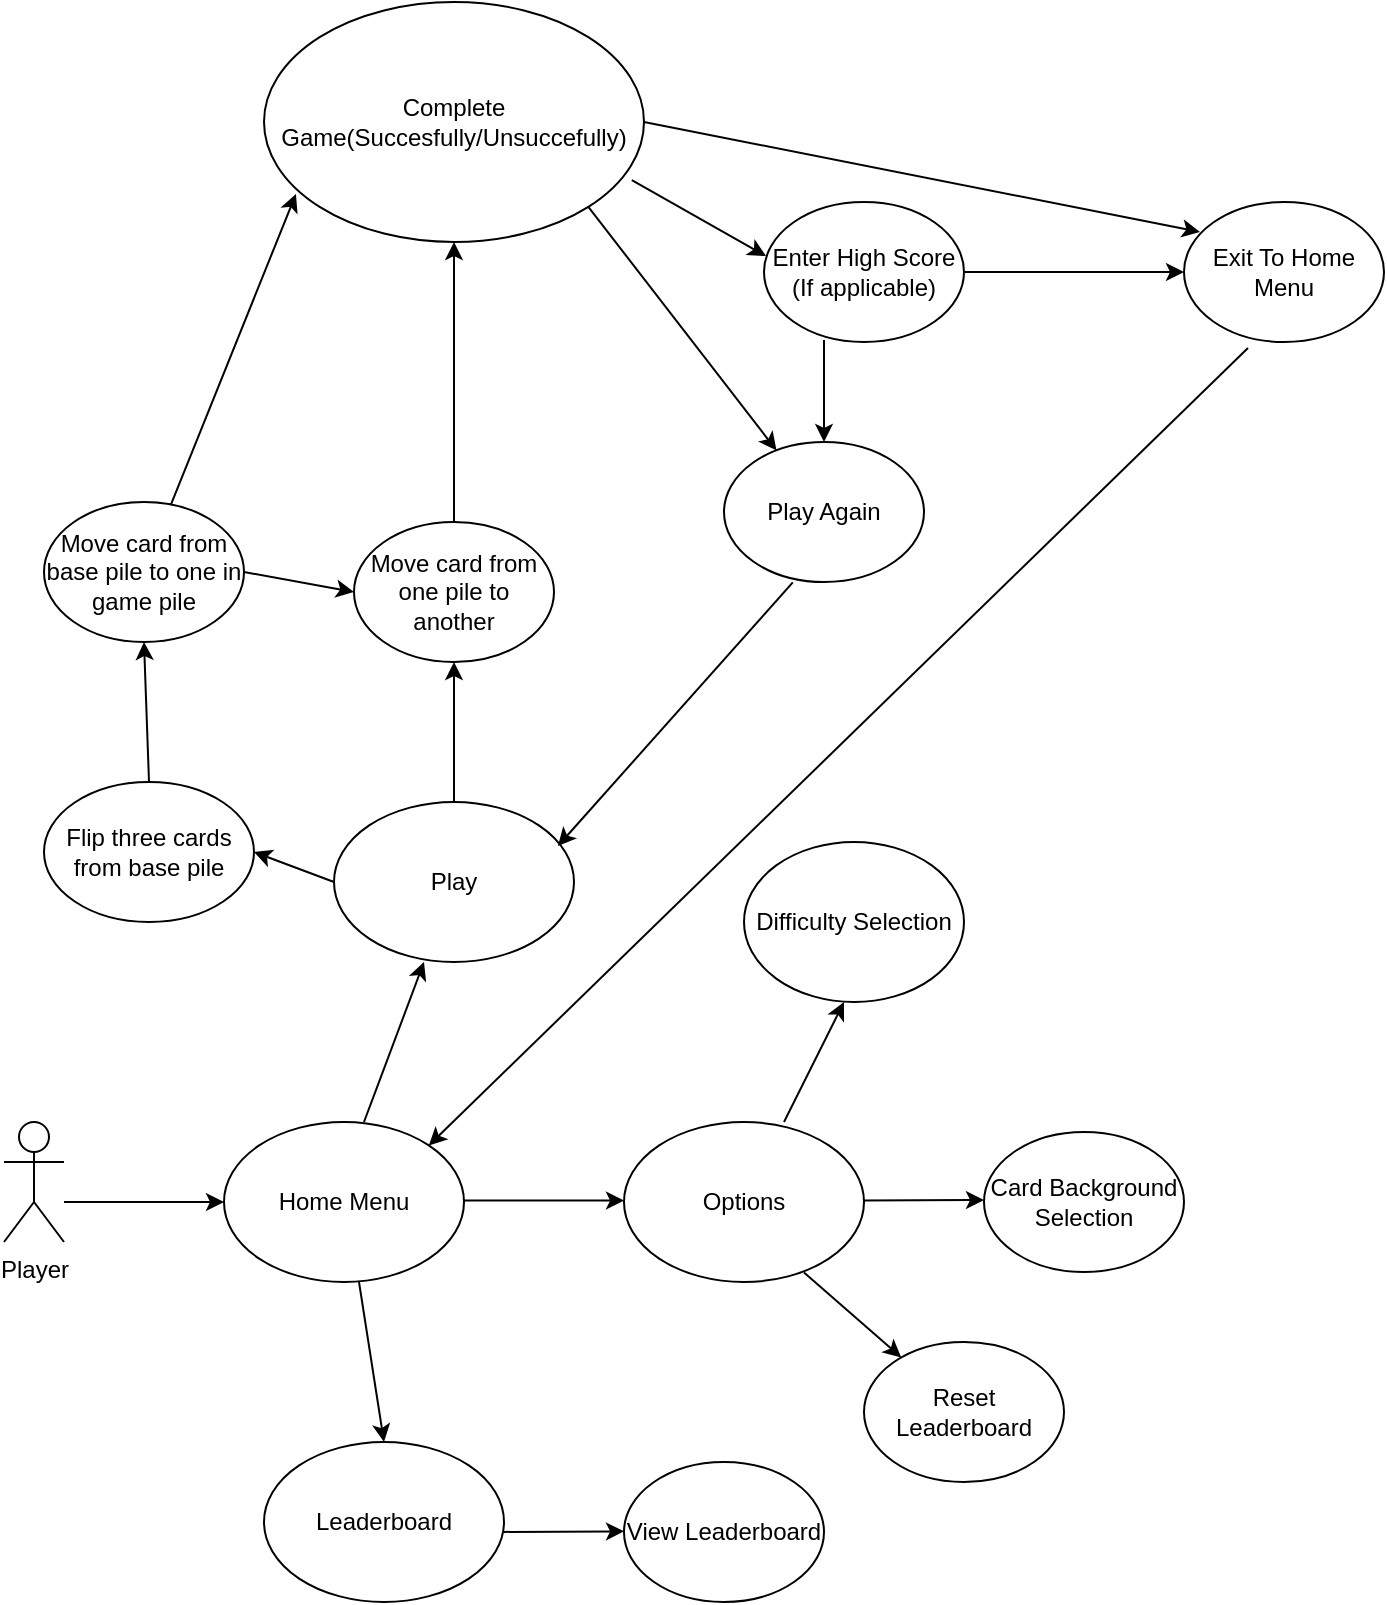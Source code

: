 <mxfile version="13.7.9" type="device"><diagram id="Lm20Vlyd9jjh0LHTympS" name="Page-1"><mxGraphModel dx="2062" dy="1192" grid="1" gridSize="10" guides="1" tooltips="1" connect="1" arrows="1" fold="1" page="1" pageScale="1" pageWidth="850" pageHeight="1100" math="0" shadow="0"><root><mxCell id="0"/><mxCell id="1" parent="0"/><mxCell id="-c5yfJzN1p5UyOtg_yIn-1" value="Player&lt;br&gt;" style="shape=umlActor;verticalLabelPosition=bottom;verticalAlign=top;html=1;outlineConnect=0;" parent="1" vertex="1"><mxGeometry x="140" y="690" width="30" height="60" as="geometry"/></mxCell><mxCell id="-c5yfJzN1p5UyOtg_yIn-4" value="" style="endArrow=classic;html=1;" parent="1" edge="1"><mxGeometry width="50" height="50" relative="1" as="geometry"><mxPoint x="170" y="730" as="sourcePoint"/><mxPoint x="250" y="730" as="targetPoint"/></mxGeometry></mxCell><mxCell id="-c5yfJzN1p5UyOtg_yIn-5" value="Home Menu" style="ellipse;whiteSpace=wrap;html=1;" parent="1" vertex="1"><mxGeometry x="250" y="690" width="120" height="80" as="geometry"/></mxCell><mxCell id="-c5yfJzN1p5UyOtg_yIn-6" value="" style="endArrow=classic;html=1;" parent="1" edge="1"><mxGeometry width="50" height="50" relative="1" as="geometry"><mxPoint x="320" y="690" as="sourcePoint"/><mxPoint x="350" y="610" as="targetPoint"/></mxGeometry></mxCell><mxCell id="-c5yfJzN1p5UyOtg_yIn-7" value="Play" style="ellipse;whiteSpace=wrap;html=1;" parent="1" vertex="1"><mxGeometry x="305" y="530" width="120" height="80" as="geometry"/></mxCell><mxCell id="-c5yfJzN1p5UyOtg_yIn-8" value="" style="endArrow=classic;html=1;entryX=1;entryY=0.5;entryDx=0;entryDy=0;exitX=0;exitY=0.5;exitDx=0;exitDy=0;" parent="1" edge="1" target="-c5yfJzN1p5UyOtg_yIn-9" source="-c5yfJzN1p5UyOtg_yIn-7"><mxGeometry width="50" height="50" relative="1" as="geometry"><mxPoint x="340" y="530" as="sourcePoint"/><mxPoint x="310" y="470" as="targetPoint"/></mxGeometry></mxCell><mxCell id="-c5yfJzN1p5UyOtg_yIn-9" value="Flip three cards from base pile" style="ellipse;whiteSpace=wrap;html=1;" parent="1" vertex="1"><mxGeometry x="160" y="520" width="105" height="70" as="geometry"/></mxCell><mxCell id="-c5yfJzN1p5UyOtg_yIn-10" value="" style="endArrow=classic;html=1;entryX=0.5;entryY=1;entryDx=0;entryDy=0;exitX=0.5;exitY=0;exitDx=0;exitDy=0;" parent="1" edge="1" target="-c5yfJzN1p5UyOtg_yIn-11" source="-c5yfJzN1p5UyOtg_yIn-7"><mxGeometry width="50" height="50" relative="1" as="geometry"><mxPoint x="390" y="530" as="sourcePoint"/><mxPoint x="420" y="460" as="targetPoint"/></mxGeometry></mxCell><mxCell id="-c5yfJzN1p5UyOtg_yIn-11" value="Move card from one pile to another" style="ellipse;whiteSpace=wrap;html=1;" parent="1" vertex="1"><mxGeometry x="315" y="390" width="100" height="70" as="geometry"/></mxCell><mxCell id="-c5yfJzN1p5UyOtg_yIn-13" value="Move card from base pile to one in game pile" style="ellipse;whiteSpace=wrap;html=1;" parent="1" vertex="1"><mxGeometry x="160" y="380" width="100" height="70" as="geometry"/></mxCell><mxCell id="-c5yfJzN1p5UyOtg_yIn-15" value="" style="endArrow=classic;html=1;entryX=0.5;entryY=1;entryDx=0;entryDy=0;exitX=0.5;exitY=0;exitDx=0;exitDy=0;" parent="1" edge="1" target="-c5yfJzN1p5UyOtg_yIn-13" source="-c5yfJzN1p5UyOtg_yIn-9"><mxGeometry width="50" height="50" relative="1" as="geometry"><mxPoint x="290" y="400" as="sourcePoint"/><mxPoint x="260" y="340" as="targetPoint"/></mxGeometry></mxCell><mxCell id="-c5yfJzN1p5UyOtg_yIn-16" value="Options" style="ellipse;whiteSpace=wrap;html=1;" parent="1" vertex="1"><mxGeometry x="450" y="690" width="120" height="80" as="geometry"/></mxCell><mxCell id="-c5yfJzN1p5UyOtg_yIn-17" value="Leaderboard" style="ellipse;whiteSpace=wrap;html=1;" parent="1" vertex="1"><mxGeometry x="270" y="850" width="120" height="80" as="geometry"/></mxCell><mxCell id="-c5yfJzN1p5UyOtg_yIn-18" value="" style="endArrow=classic;html=1;" parent="1" edge="1"><mxGeometry width="50" height="50" relative="1" as="geometry"><mxPoint x="370" y="729.29" as="sourcePoint"/><mxPoint x="450" y="729.29" as="targetPoint"/></mxGeometry></mxCell><mxCell id="-c5yfJzN1p5UyOtg_yIn-19" value="" style="endArrow=classic;html=1;" parent="1" edge="1"><mxGeometry width="50" height="50" relative="1" as="geometry"><mxPoint x="317.5" y="770" as="sourcePoint"/><mxPoint x="330" y="850" as="targetPoint"/></mxGeometry></mxCell><mxCell id="-c5yfJzN1p5UyOtg_yIn-20" value="Difficulty Selection" style="ellipse;whiteSpace=wrap;html=1;" parent="1" vertex="1"><mxGeometry x="510" y="550" width="110" height="80" as="geometry"/></mxCell><mxCell id="-c5yfJzN1p5UyOtg_yIn-21" value="Card Background Selection" style="ellipse;whiteSpace=wrap;html=1;" parent="1" vertex="1"><mxGeometry x="630" y="695" width="100" height="70" as="geometry"/></mxCell><mxCell id="-c5yfJzN1p5UyOtg_yIn-22" value="" style="endArrow=classic;html=1;" parent="1" edge="1"><mxGeometry width="50" height="50" relative="1" as="geometry"><mxPoint x="530" y="690" as="sourcePoint"/><mxPoint x="560" y="630" as="targetPoint"/></mxGeometry></mxCell><mxCell id="-c5yfJzN1p5UyOtg_yIn-23" value="" style="endArrow=classic;html=1;" parent="1" edge="1"><mxGeometry width="50" height="50" relative="1" as="geometry"><mxPoint x="570" y="729.29" as="sourcePoint"/><mxPoint x="630" y="729" as="targetPoint"/></mxGeometry></mxCell><mxCell id="-c5yfJzN1p5UyOtg_yIn-25" value="View Leaderboard" style="ellipse;whiteSpace=wrap;html=1;" parent="1" vertex="1"><mxGeometry x="450" y="860" width="100" height="70" as="geometry"/></mxCell><mxCell id="-c5yfJzN1p5UyOtg_yIn-26" value="" style="endArrow=classic;html=1;" parent="1" edge="1"><mxGeometry width="50" height="50" relative="1" as="geometry"><mxPoint x="390" y="894.95" as="sourcePoint"/><mxPoint x="450" y="894.66" as="targetPoint"/></mxGeometry></mxCell><mxCell id="-c5yfJzN1p5UyOtg_yIn-28" value="Reset Leaderboard" style="ellipse;whiteSpace=wrap;html=1;" parent="1" vertex="1"><mxGeometry x="570" y="800" width="100" height="70" as="geometry"/></mxCell><mxCell id="-c5yfJzN1p5UyOtg_yIn-29" value="" style="endArrow=classic;html=1;" parent="1" target="-c5yfJzN1p5UyOtg_yIn-28" edge="1"><mxGeometry width="50" height="50" relative="1" as="geometry"><mxPoint x="540" y="765.29" as="sourcePoint"/><mxPoint x="600" y="765.0" as="targetPoint"/></mxGeometry></mxCell><mxCell id="-c5yfJzN1p5UyOtg_yIn-30" value="Complete Game(Succesfully/Unsuccefully)" style="ellipse;whiteSpace=wrap;html=1;" parent="1" vertex="1"><mxGeometry x="270" y="130" width="190" height="120" as="geometry"/></mxCell><mxCell id="-c5yfJzN1p5UyOtg_yIn-31" value="" style="endArrow=classic;html=1;entryX=0.084;entryY=0.8;entryDx=0;entryDy=0;entryPerimeter=0;" parent="1" source="-c5yfJzN1p5UyOtg_yIn-13" edge="1" target="-c5yfJzN1p5UyOtg_yIn-30"><mxGeometry width="50" height="50" relative="1" as="geometry"><mxPoint x="300" y="300" as="sourcePoint"/><mxPoint x="350" y="250" as="targetPoint"/></mxGeometry></mxCell><mxCell id="-c5yfJzN1p5UyOtg_yIn-32" value="" style="endArrow=classic;html=1;entryX=0.5;entryY=1;entryDx=0;entryDy=0;exitX=0.5;exitY=0;exitDx=0;exitDy=0;" parent="1" target="-c5yfJzN1p5UyOtg_yIn-30" edge="1" source="-c5yfJzN1p5UyOtg_yIn-11"><mxGeometry width="50" height="50" relative="1" as="geometry"><mxPoint x="430" y="400" as="sourcePoint"/><mxPoint x="400" y="340" as="targetPoint"/></mxGeometry></mxCell><mxCell id="-c5yfJzN1p5UyOtg_yIn-33" value="Exit To Home Menu" style="ellipse;whiteSpace=wrap;html=1;" parent="1" vertex="1"><mxGeometry x="730" y="230" width="100" height="70" as="geometry"/></mxCell><mxCell id="-c5yfJzN1p5UyOtg_yIn-34" value="Play Again" style="ellipse;whiteSpace=wrap;html=1;" parent="1" vertex="1"><mxGeometry x="500" y="350" width="100" height="70" as="geometry"/></mxCell><mxCell id="-c5yfJzN1p5UyOtg_yIn-35" value="" style="endArrow=classic;html=1;exitX=1;exitY=1;exitDx=0;exitDy=0;" parent="1" target="-c5yfJzN1p5UyOtg_yIn-34" edge="1" source="-c5yfJzN1p5UyOtg_yIn-30"><mxGeometry width="50" height="50" relative="1" as="geometry"><mxPoint x="489.557" y="283.593" as="sourcePoint"/><mxPoint x="550" y="250" as="targetPoint"/></mxGeometry></mxCell><mxCell id="-c5yfJzN1p5UyOtg_yIn-36" value="" style="endArrow=classic;html=1;entryX=0.01;entryY=0.386;entryDx=0;entryDy=0;entryPerimeter=0;exitX=0.968;exitY=0.742;exitDx=0;exitDy=0;exitPerimeter=0;" parent="1" target="qvOBMjK0_nhLAZ8nCEwR-4" edge="1" source="-c5yfJzN1p5UyOtg_yIn-30"><mxGeometry width="50" height="50" relative="1" as="geometry"><mxPoint x="515.497" y="190.003" as="sourcePoint"/><mxPoint x="604.5" y="212.41" as="targetPoint"/></mxGeometry></mxCell><mxCell id="-c5yfJzN1p5UyOtg_yIn-37" value="" style="endArrow=classic;html=1;entryX=0.933;entryY=0.275;entryDx=0;entryDy=0;entryPerimeter=0;exitX=0.344;exitY=1.003;exitDx=0;exitDy=0;exitPerimeter=0;" parent="1" source="-c5yfJzN1p5UyOtg_yIn-34" target="-c5yfJzN1p5UyOtg_yIn-7" edge="1"><mxGeometry width="50" height="50" relative="1" as="geometry"><mxPoint x="527.5" y="380" as="sourcePoint"/><mxPoint x="540" y="460" as="targetPoint"/></mxGeometry></mxCell><mxCell id="-c5yfJzN1p5UyOtg_yIn-38" value="" style="endArrow=classic;html=1;entryX=1;entryY=0;entryDx=0;entryDy=0;exitX=0.32;exitY=1.043;exitDx=0;exitDy=0;exitPerimeter=0;" parent="1" target="-c5yfJzN1p5UyOtg_yIn-5" edge="1" source="-c5yfJzN1p5UyOtg_yIn-33"><mxGeometry width="50" height="50" relative="1" as="geometry"><mxPoint x="670.0" y="310.0" as="sourcePoint"/><mxPoint x="546.4" y="474.75" as="targetPoint"/></mxGeometry></mxCell><mxCell id="qvOBMjK0_nhLAZ8nCEwR-2" value="" style="endArrow=classic;html=1;exitX=1;exitY=0.5;exitDx=0;exitDy=0;entryX=0;entryY=0.5;entryDx=0;entryDy=0;" edge="1" parent="1" source="-c5yfJzN1p5UyOtg_yIn-13" target="-c5yfJzN1p5UyOtg_yIn-11"><mxGeometry width="50" height="50" relative="1" as="geometry"><mxPoint x="300" y="320" as="sourcePoint"/><mxPoint x="350" y="270" as="targetPoint"/></mxGeometry></mxCell><mxCell id="qvOBMjK0_nhLAZ8nCEwR-4" value="Enter High Score (If applicable)" style="ellipse;whiteSpace=wrap;html=1;" vertex="1" parent="1"><mxGeometry x="520" y="230" width="100" height="70" as="geometry"/></mxCell><mxCell id="qvOBMjK0_nhLAZ8nCEwR-5" value="" style="endArrow=classic;html=1;entryX=0;entryY=0.5;entryDx=0;entryDy=0;exitX=1;exitY=0.5;exitDx=0;exitDy=0;" edge="1" parent="1" source="qvOBMjK0_nhLAZ8nCEwR-4" target="-c5yfJzN1p5UyOtg_yIn-33"><mxGeometry width="50" height="50" relative="1" as="geometry"><mxPoint x="679.997" y="170.003" as="sourcePoint"/><mxPoint x="760.443" y="171.025" as="targetPoint"/></mxGeometry></mxCell><mxCell id="qvOBMjK0_nhLAZ8nCEwR-6" value="" style="endArrow=classic;html=1;entryX=0.5;entryY=0;entryDx=0;entryDy=0;exitX=0.3;exitY=0.986;exitDx=0;exitDy=0;exitPerimeter=0;" edge="1" parent="1" source="qvOBMjK0_nhLAZ8nCEwR-4" target="-c5yfJzN1p5UyOtg_yIn-34"><mxGeometry width="50" height="50" relative="1" as="geometry"><mxPoint x="640" y="180" as="sourcePoint"/><mxPoint x="712" y="180" as="targetPoint"/></mxGeometry></mxCell><mxCell id="qvOBMjK0_nhLAZ8nCEwR-7" value="" style="endArrow=classic;html=1;entryX=0.08;entryY=0.214;entryDx=0;entryDy=0;entryPerimeter=0;exitX=1;exitY=0.5;exitDx=0;exitDy=0;" edge="1" parent="1" source="-c5yfJzN1p5UyOtg_yIn-30" target="-c5yfJzN1p5UyOtg_yIn-33"><mxGeometry width="50" height="50" relative="1" as="geometry"><mxPoint x="525" y="200" as="sourcePoint"/><mxPoint x="575" y="150" as="targetPoint"/></mxGeometry></mxCell></root></mxGraphModel></diagram></mxfile>